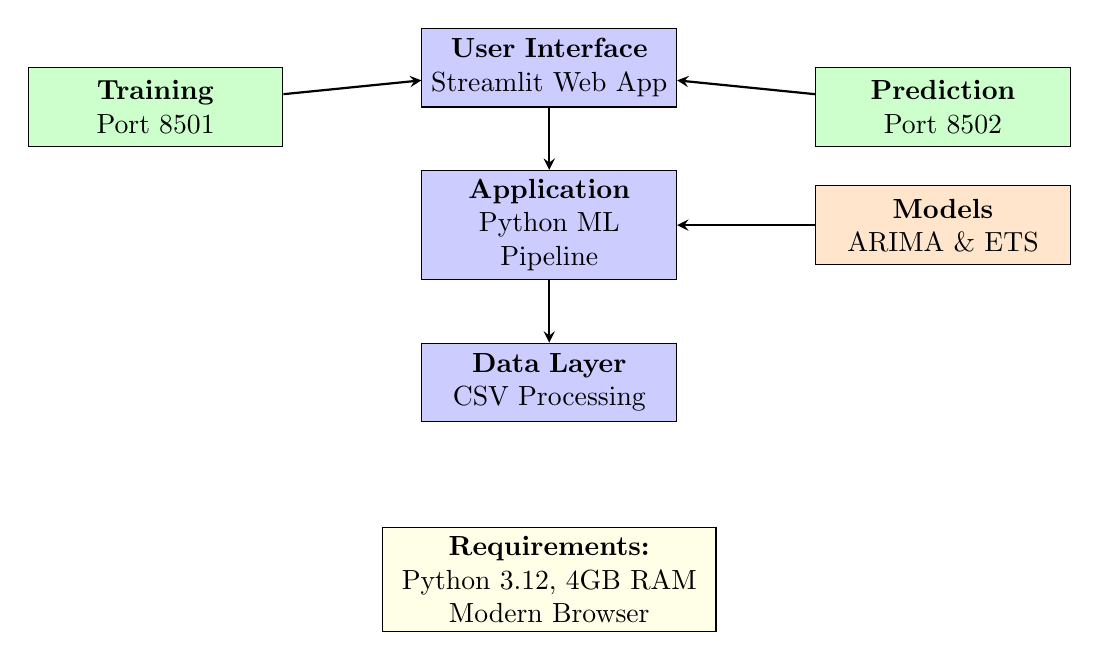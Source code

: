 \begin{tikzpicture}[
	box/.style={rectangle, draw, fill=blue!20, text width=3cm, text centered, minimum height=1cm},
	arrow/.style={thick,->,>=stealth}
	]
	
	% Title

	
	% Main layers
	\node[box] (ui) at (0,3) {\textbf{User Interface}\\Streamlit Web App};
	
	\node[box] (app) at (0,1) {\textbf{Application}\\Python ML Pipeline};
	
	\node[box] (data) at (0,-1) {\textbf{Data Layer}\\CSV Processing};
	
	% Side components
	\node[box, fill=green!20] (train) at (-5,2.5) {\textbf{Training}\\Port 8501};
	
	\node[box, fill=green!20] (predict) at (5,2.5) {\textbf{Prediction}\\Port 8502};
	
	\node[box, fill=orange!20] (models) at (5,1) {\textbf{Models}\\ARIMA \& ETS};
	
	% Arrows
	\draw[arrow] (ui) -- (app);
	\draw[arrow] (app) -- (data);
	\draw[arrow] (train) -- (ui);
	\draw[arrow] (predict) -- (ui);
	\draw[arrow] (models) -- (app);
	
	% Requirements box
	\node[box, fill=yellow!10, text width=4cm] at (0,-3.5) {
		\textbf{Requirements:}\\
		Python 3.12, 4GB RAM\\
		Modern Browser
	};
	
\end{tikzpicture}